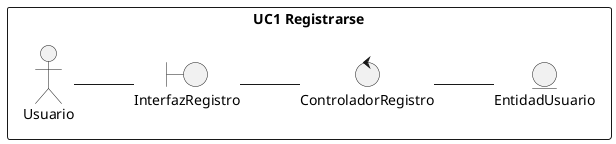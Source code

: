 @startuml DA1
/'
    Crear el diagrama de clases de análisis y de colaboración de los casos de uso prioritarios del proyecto.

    Para conseguir el diagrama de clases seguir los siguientes pasos:

    1. Identificar las clases Entidad (Modelo)
    2. Identificar las clases Interfaz (Vista)
    3. Identificar las clases Control (Controlador)
    4. Identificar las relaciones entre estas clases
    
    Este diagrama debe ser específico de un caso de uso y las clases deben ser representadas con sus estereotipos.
    
    Para conseguir el diagrama de colaboración, identifique las relaciones (enlaces) entre los objetos y los requerimientos (mensajes) sobre cada objeto involucrado en la descripción del caso de uso.
'/
left to right direction

rectangle "UC1 Registrarse"{
    actor Usuario 
    entity "EntidadUsuario" as e1
    boundary "InterfazRegistro" as i1
    control "ControladorRegistro" as c1
}
Usuario -- i1
i1 -- c1
c1 -- e1



@enduml